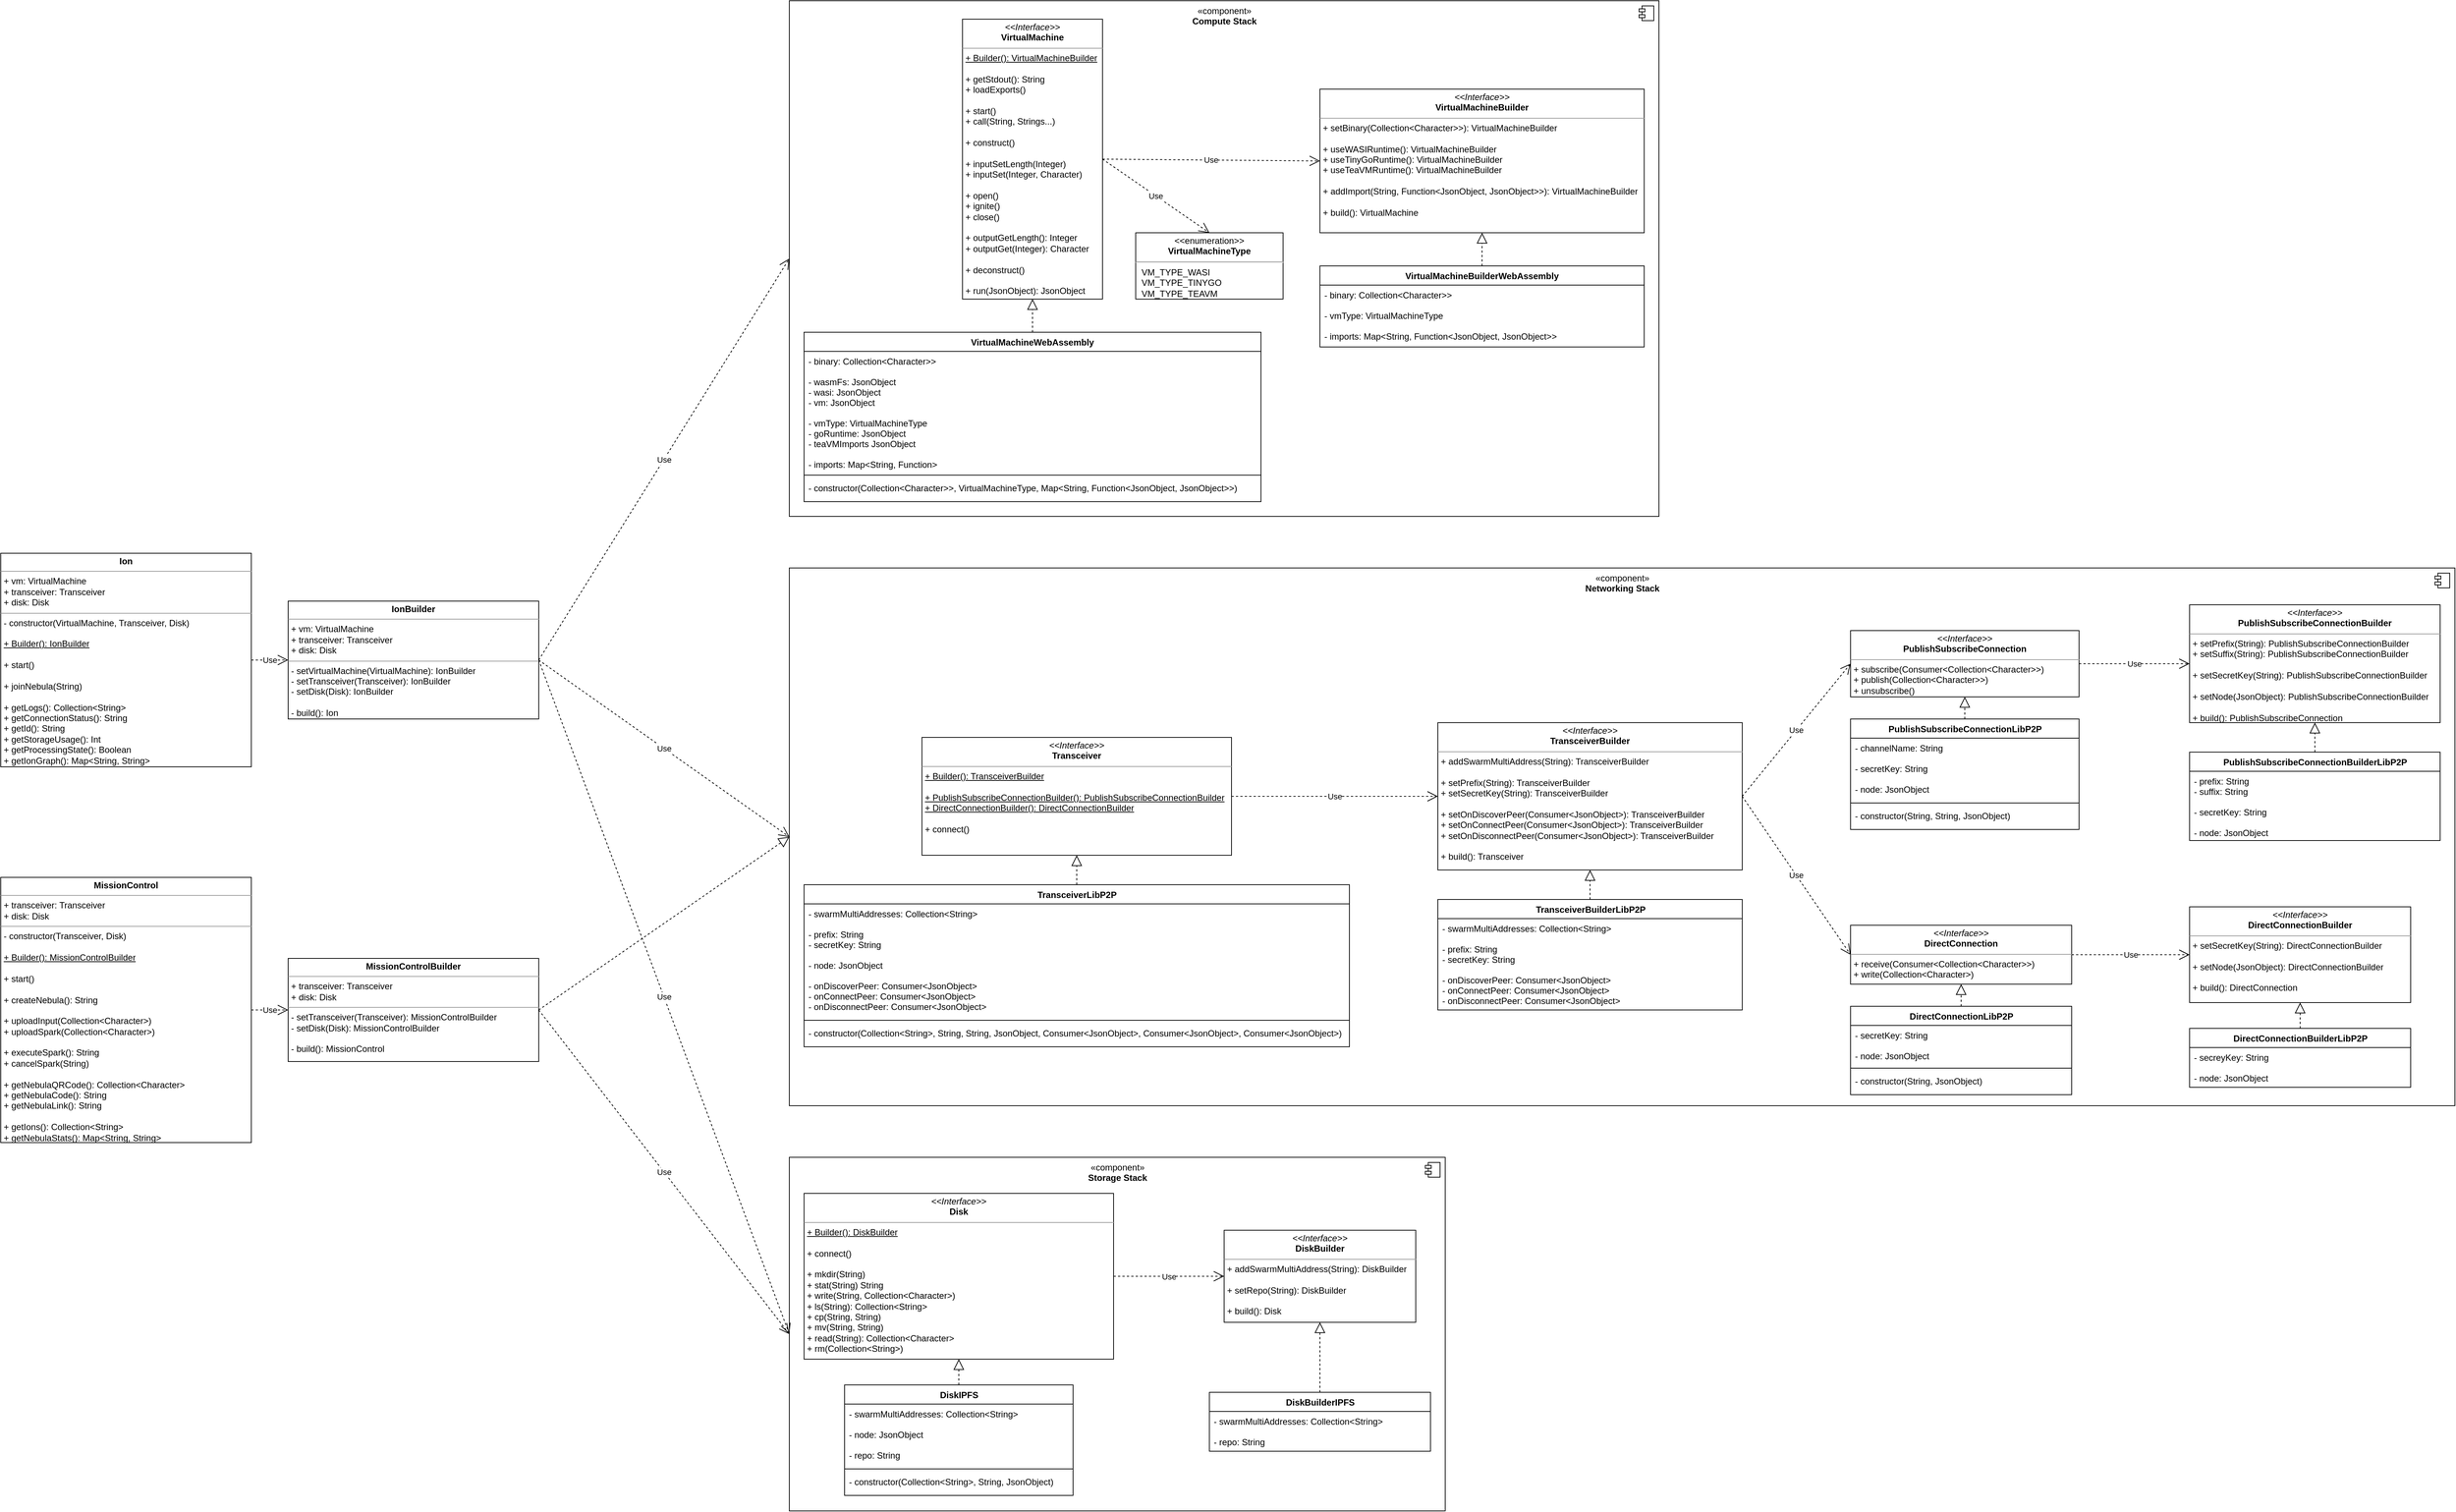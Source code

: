 <mxfile version="13.6.5">
    <diagram id="6hGFLwfOUW9BJ-s0fimq" name="Page-1">
        <mxGraphModel dx="5829" dy="3942" grid="1" gridSize="10" guides="1" tooltips="1" connect="1" arrows="1" fold="1" page="1" pageScale="1" pageWidth="827" pageHeight="1169" math="0" shadow="0">
            <root>
                <mxCell id="0"/>
                <mxCell id="1" parent="0"/>
                <mxCell id="84" value="«component»&lt;br&gt;&lt;b&gt;Storage Stack&lt;/b&gt;" style="html=1;dropTarget=0;verticalAlign=top;" vertex="1" parent="1">
                    <mxGeometry x="30" y="1480" width="890" height="480" as="geometry"/>
                </mxCell>
                <mxCell id="85" value="" style="shape=component;jettyWidth=8;jettyHeight=4;" vertex="1" parent="84">
                    <mxGeometry x="1" width="20" height="20" relative="1" as="geometry">
                        <mxPoint x="-27" y="7" as="offset"/>
                    </mxGeometry>
                </mxCell>
                <mxCell id="82" value="«component»&lt;br&gt;&lt;b&gt;Networking Stack&lt;/b&gt;" style="html=1;dropTarget=0;verticalAlign=top;" vertex="1" parent="1">
                    <mxGeometry x="30" y="680" width="2260" height="730" as="geometry"/>
                </mxCell>
                <mxCell id="83" value="" style="shape=component;jettyWidth=8;jettyHeight=4;" vertex="1" parent="82">
                    <mxGeometry x="1" width="20" height="20" relative="1" as="geometry">
                        <mxPoint x="-27" y="7" as="offset"/>
                    </mxGeometry>
                </mxCell>
                <mxCell id="40" value="&lt;p style=&quot;margin: 0px ; margin-top: 4px ; text-align: center&quot;&gt;&lt;i&gt;&amp;lt;&amp;lt;Interface&amp;gt;&amp;gt;&lt;/i&gt;&lt;br&gt;&lt;b&gt;DirectConnection&lt;/b&gt;&lt;/p&gt;&lt;hr size=&quot;1&quot;&gt;&lt;p style=&quot;margin: 0px ; margin-left: 4px&quot;&gt;+ receive(Consumer&amp;lt;Collection&amp;lt;Character&amp;gt;&amp;gt;)&lt;br&gt;&lt;/p&gt;&lt;p style=&quot;margin: 0px ; margin-left: 4px&quot;&gt;+ write(Collection&amp;lt;Character&amp;gt;)&lt;/p&gt;" style="verticalAlign=top;align=left;overflow=fill;fontSize=12;fontFamily=Helvetica;html=1;" parent="1" vertex="1">
                    <mxGeometry x="1470" y="1165" width="300" height="80" as="geometry"/>
                </mxCell>
                <mxCell id="41" value="" style="endArrow=block;dashed=1;endFill=0;endSize=12;html=1;entryX=0.5;entryY=1;entryDx=0;entryDy=0;exitX=0.5;exitY=0;exitDx=0;exitDy=0;" parent="1" source="32" target="40" edge="1">
                    <mxGeometry width="160" relative="1" as="geometry">
                        <mxPoint x="1370" y="1295" as="sourcePoint"/>
                        <mxPoint x="1530" y="1295" as="targetPoint"/>
                    </mxGeometry>
                </mxCell>
                <mxCell id="42" value="&lt;p style=&quot;margin: 0px ; margin-top: 4px ; text-align: center&quot;&gt;&lt;i&gt;&amp;lt;&amp;lt;Interface&amp;gt;&amp;gt;&lt;/i&gt;&lt;br&gt;&lt;b&gt;DirectConnectionBuilder&lt;/b&gt;&lt;/p&gt;&lt;hr size=&quot;1&quot;&gt;&lt;p style=&quot;margin: 0px ; margin-left: 4px&quot;&gt;+ setSecretKey(String): DirectConnectionBuilder&lt;/p&gt;&lt;p style=&quot;margin: 0px ; margin-left: 4px&quot;&gt;&lt;br&gt;&lt;/p&gt;&lt;p style=&quot;margin: 0px ; margin-left: 4px&quot;&gt;+ setNode(JsonObject): DirectConnectionBuilder&lt;/p&gt;&lt;p style=&quot;margin: 0px ; margin-left: 4px&quot;&gt;&lt;br&gt;&lt;/p&gt;&lt;p style=&quot;margin: 0px ; margin-left: 4px&quot;&gt;+ build(): DirectConnection&lt;/p&gt;" style="verticalAlign=top;align=left;overflow=fill;fontSize=12;fontFamily=Helvetica;html=1;" parent="1" vertex="1">
                    <mxGeometry x="1930" y="1140" width="300" height="130" as="geometry"/>
                </mxCell>
                <mxCell id="43" value="" style="endArrow=block;dashed=1;endFill=0;endSize=12;html=1;entryX=0.5;entryY=1;entryDx=0;entryDy=0;exitX=0.5;exitY=0;exitDx=0;exitDy=0;" parent="1" source="36" target="42" edge="1">
                    <mxGeometry width="160" relative="1" as="geometry">
                        <mxPoint x="1680" y="1295" as="sourcePoint"/>
                        <mxPoint x="1840" y="1295" as="targetPoint"/>
                    </mxGeometry>
                </mxCell>
                <mxCell id="45" value="&lt;p style=&quot;margin: 0px ; margin-top: 4px ; text-align: center&quot;&gt;&lt;i&gt;&amp;lt;&amp;lt;Interface&amp;gt;&amp;gt;&lt;/i&gt;&lt;br&gt;&lt;b&gt;PublishSubscribeConnection&lt;/b&gt;&lt;/p&gt;&lt;hr size=&quot;1&quot;&gt;&lt;p style=&quot;margin: 0px ; margin-left: 4px&quot;&gt;+ subscribe(Consumer&amp;lt;Collection&amp;lt;Character&amp;gt;&amp;gt;)&lt;/p&gt;&lt;p style=&quot;margin: 0px ; margin-left: 4px&quot;&gt;+ publish(Collection&amp;lt;Character&amp;gt;&amp;gt;)&lt;/p&gt;&lt;p style=&quot;margin: 0px ; margin-left: 4px&quot;&gt;+ unsubscribe()&lt;/p&gt;" style="verticalAlign=top;align=left;overflow=fill;fontSize=12;fontFamily=Helvetica;html=1;" parent="1" vertex="1">
                    <mxGeometry x="1470" y="765" width="310" height="90" as="geometry"/>
                </mxCell>
                <mxCell id="46" value="" style="endArrow=block;dashed=1;endFill=0;endSize=12;html=1;entryX=0.5;entryY=1;entryDx=0;entryDy=0;exitX=0.5;exitY=0;exitDx=0;exitDy=0;" parent="1" source="23" target="45" edge="1">
                    <mxGeometry width="160" relative="1" as="geometry">
                        <mxPoint x="1450" y="1105" as="sourcePoint"/>
                        <mxPoint x="1610" y="1105" as="targetPoint"/>
                    </mxGeometry>
                </mxCell>
                <mxCell id="47" value="&lt;p style=&quot;margin: 0px ; margin-top: 4px ; text-align: center&quot;&gt;&lt;i&gt;&amp;lt;&amp;lt;Interface&amp;gt;&amp;gt;&lt;/i&gt;&lt;br&gt;&lt;b&gt;PublishSubscribeConnectionBuilder&lt;/b&gt;&lt;/p&gt;&lt;hr size=&quot;1&quot;&gt;&lt;p style=&quot;margin: 0px ; margin-left: 4px&quot;&gt;+ setPrefix(String): PublishSubscribeConnectionBuilder&lt;/p&gt;&lt;p style=&quot;margin: 0px ; margin-left: 4px&quot;&gt;+ setSuffix(String): PublishSubscribeConnectionBuilder&lt;/p&gt;&lt;p style=&quot;margin: 0px ; margin-left: 4px&quot;&gt;&lt;br&gt;&lt;/p&gt;&lt;p style=&quot;margin: 0px ; margin-left: 4px&quot;&gt;+ setSecretKey(String): PublishSubscribeConnectionBuilder&lt;/p&gt;&lt;p style=&quot;margin: 0px ; margin-left: 4px&quot;&gt;&lt;br&gt;&lt;/p&gt;&lt;p style=&quot;margin: 0px ; margin-left: 4px&quot;&gt;+ setNode(JsonObject): PublishSubscribeConnectionBuilder&lt;/p&gt;&lt;p style=&quot;margin: 0px ; margin-left: 4px&quot;&gt;&lt;br&gt;&lt;/p&gt;&lt;p style=&quot;margin: 0px ; margin-left: 4px&quot;&gt;+ build(): PublishSubscribeConnection&lt;/p&gt;" style="verticalAlign=top;align=left;overflow=fill;fontSize=12;fontFamily=Helvetica;html=1;" parent="1" vertex="1">
                    <mxGeometry x="1930" y="730" width="340" height="160" as="geometry"/>
                </mxCell>
                <mxCell id="51" value="" style="endArrow=block;dashed=1;endFill=0;endSize=12;html=1;entryX=0.5;entryY=1;entryDx=0;entryDy=0;exitX=0.5;exitY=0;exitDx=0;exitDy=0;" parent="1" source="28" target="47" edge="1">
                    <mxGeometry width="160" relative="1" as="geometry">
                        <mxPoint x="1865" y="1085" as="sourcePoint"/>
                        <mxPoint x="2025" y="1085" as="targetPoint"/>
                    </mxGeometry>
                </mxCell>
                <mxCell id="52" value="&lt;p style=&quot;margin: 0px ; margin-top: 4px ; text-align: center&quot;&gt;&lt;i&gt;&amp;lt;&amp;lt;Interface&amp;gt;&amp;gt;&lt;/i&gt;&lt;br&gt;&lt;b&gt;TransceiverBuilder&lt;/b&gt;&lt;/p&gt;&lt;hr size=&quot;1&quot;&gt;&lt;p style=&quot;margin: 0px ; margin-left: 4px&quot;&gt;+ addSwarmMultiAddress(String): TransceiverBuilder&lt;br style=&quot;padding: 0px ; margin: 0px&quot;&gt;&lt;br style=&quot;padding: 0px ; margin: 0px&quot;&gt;+ setPrefix(String): TransceiverBuilder&lt;br style=&quot;padding: 0px ; margin: 0px&quot;&gt;+ setSecretKey(String): TransceiverBuilder&lt;br style=&quot;padding: 0px ; margin: 0px&quot;&gt;&lt;br style=&quot;padding: 0px ; margin: 0px&quot;&gt;+ setOnDiscoverPeer(Consumer&amp;lt;JsonObject&amp;gt;): TransceiverBuilder&lt;br style=&quot;padding: 0px ; margin: 0px&quot;&gt;+ setOnConnectPeer(Consumer&amp;lt;JsonObject&amp;gt;): TransceiverBuilder&lt;br style=&quot;padding: 0px ; margin: 0px&quot;&gt;+ setOnDisconnectPeer(Consumer&amp;lt;JsonObject&amp;gt;): TransceiverBuilder&lt;br style=&quot;padding: 0px ; margin: 0px&quot;&gt;&lt;br style=&quot;padding: 0px ; margin: 0px&quot;&gt;+ build(): Transceiver&lt;br&gt;&lt;/p&gt;" style="verticalAlign=top;align=left;overflow=fill;fontSize=12;fontFamily=Helvetica;html=1;" parent="1" vertex="1">
                    <mxGeometry x="910" y="890" width="413" height="200" as="geometry"/>
                </mxCell>
                <mxCell id="sxHCqdWgwuU_68WpSeui-53" value="&lt;p style=&quot;margin: 0px ; margin-top: 4px ; text-align: center&quot;&gt;&lt;i&gt;&amp;lt;&amp;lt;Interface&amp;gt;&amp;gt;&lt;/i&gt;&lt;br&gt;&lt;b&gt;Transceiver&lt;/b&gt;&lt;/p&gt;&lt;hr size=&quot;1&quot;&gt;&lt;p style=&quot;margin: 0px ; margin-left: 4px&quot;&gt;&lt;u&gt;+ Builder(): TransceiverBuilder&lt;br&gt;&lt;br&gt;+ PublishSubscribeConnectionBuilder(): PublishSubscribeConnectionBuilder&lt;br&gt;&lt;/u&gt;&lt;u&gt;+ DirectConnectionBuilder(): DirectConnectionBuilder&lt;br&gt;&lt;/u&gt;&lt;br&gt;+ connect()&lt;br&gt;&lt;/p&gt;" style="verticalAlign=top;align=left;overflow=fill;fontSize=12;fontFamily=Helvetica;html=1;" parent="1" vertex="1">
                    <mxGeometry x="210" y="910" width="420" height="160" as="geometry"/>
                </mxCell>
                <mxCell id="fKdP36l-M5kC6lyTv1g1-52" value="&lt;p style=&quot;margin: 0px ; margin-top: 4px ; text-align: center&quot;&gt;&lt;i&gt;&amp;lt;&amp;lt;Interface&amp;gt;&amp;gt;&lt;/i&gt;&lt;br&gt;&lt;b&gt;Disk&lt;/b&gt;&lt;/p&gt;&lt;hr size=&quot;1&quot;&gt;&lt;p style=&quot;margin: 0px ; margin-left: 4px&quot;&gt;&lt;u&gt;+ Builder(): DiskBuilder&lt;/u&gt;&lt;u&gt;&lt;br&gt;&lt;/u&gt;&lt;br&gt;+ connect()&lt;br&gt;&lt;/p&gt;&lt;p style=&quot;margin: 0px ; margin-left: 4px&quot;&gt;&lt;br&gt;&lt;/p&gt;&lt;p style=&quot;margin: 0px ; margin-left: 4px&quot;&gt;+ mkdir(String)&lt;/p&gt;&lt;p style=&quot;margin: 0px ; margin-left: 4px&quot;&gt;+ stat(String) String&lt;/p&gt;&lt;p style=&quot;margin: 0px ; margin-left: 4px&quot;&gt;+ write(String, Collection&amp;lt;Character&amp;gt;)&lt;/p&gt;&lt;p style=&quot;margin: 0px ; margin-left: 4px&quot;&gt;+ ls(String): Collection&amp;lt;String&amp;gt;&lt;/p&gt;&lt;p style=&quot;margin: 0px ; margin-left: 4px&quot;&gt;+ cp(String, String)&lt;/p&gt;&lt;p style=&quot;margin: 0px ; margin-left: 4px&quot;&gt;+ mv(String, String)&lt;/p&gt;&lt;p style=&quot;margin: 0px ; margin-left: 4px&quot;&gt;+ read(String): Collection&amp;lt;Character&amp;gt;&lt;/p&gt;&lt;p style=&quot;margin: 0px ; margin-left: 4px&quot;&gt;+ rm(Collection&amp;lt;String&amp;gt;)&lt;/p&gt;" style="verticalAlign=top;align=left;overflow=fill;fontSize=12;fontFamily=Helvetica;html=1;" parent="1" vertex="1">
                    <mxGeometry x="50" y="1529" width="420" height="225" as="geometry"/>
                </mxCell>
                <mxCell id="fKdP36l-M5kC6lyTv1g1-57" value="" style="endArrow=block;dashed=1;endFill=0;endSize=12;html=1;entryX=0.5;entryY=1;entryDx=0;entryDy=0;exitX=0.5;exitY=0;exitDx=0;exitDy=0;" parent="1" source="fKdP36l-M5kC6lyTv1g1-53" target="fKdP36l-M5kC6lyTv1g1-52" edge="1">
                    <mxGeometry width="160" relative="1" as="geometry">
                        <mxPoint x="555" y="1909" as="sourcePoint"/>
                        <mxPoint x="715" y="1909" as="targetPoint"/>
                    </mxGeometry>
                </mxCell>
                <mxCell id="fKdP36l-M5kC6lyTv1g1-58" value="&lt;p style=&quot;margin: 0px ; margin-top: 4px ; text-align: center&quot;&gt;&lt;i&gt;&amp;lt;&amp;lt;Interface&amp;gt;&amp;gt;&lt;/i&gt;&lt;br&gt;&lt;b&gt;DiskBuilder&lt;/b&gt;&lt;/p&gt;&lt;hr size=&quot;1&quot;&gt;&lt;p style=&quot;margin: 0px ; margin-left: 4px&quot;&gt;+ addSwarmMultiAddress(String): DiskBuilder&lt;br style=&quot;padding: 0px ; margin: 0px&quot;&gt;&lt;/p&gt;&lt;p style=&quot;margin: 0px ; margin-left: 4px&quot;&gt;&lt;br&gt;&lt;/p&gt;&lt;p style=&quot;margin: 0px ; margin-left: 4px&quot;&gt;+ setRepo(String): DiskBuilder&lt;/p&gt;&lt;p style=&quot;margin: 0px ; margin-left: 4px&quot;&gt;&lt;br&gt;&lt;/p&gt;&lt;p style=&quot;margin: 0px ; margin-left: 4px&quot;&gt;+ build(): Disk&lt;/p&gt;" style="verticalAlign=top;align=left;overflow=fill;fontSize=12;fontFamily=Helvetica;html=1;" parent="1" vertex="1">
                    <mxGeometry x="620" y="1579" width="260" height="125" as="geometry"/>
                </mxCell>
                <mxCell id="fKdP36l-M5kC6lyTv1g1-61" value="" style="endArrow=block;dashed=1;endFill=0;endSize=12;html=1;entryX=0.5;entryY=1;entryDx=0;entryDy=0;exitX=0.5;exitY=0;exitDx=0;exitDy=0;" parent="1" source="fKdP36l-M5kC6lyTv1g1-59" target="fKdP36l-M5kC6lyTv1g1-58" edge="1">
                    <mxGeometry width="160" relative="1" as="geometry">
                        <mxPoint x="1025" y="1739" as="sourcePoint"/>
                        <mxPoint x="1185" y="1739" as="targetPoint"/>
                    </mxGeometry>
                </mxCell>
                <mxCell id="fKdP36l-M5kC6lyTv1g1-69" value="&lt;p style=&quot;margin: 0px ; margin-top: 4px ; text-align: center&quot;&gt;&lt;b&gt;Ion&lt;/b&gt;&lt;/p&gt;&lt;hr size=&quot;1&quot;&gt;&lt;p style=&quot;margin: 0px ; margin-left: 4px&quot;&gt;+ vm: VirtualMachine&lt;/p&gt;&lt;p style=&quot;margin: 0px ; margin-left: 4px&quot;&gt;+ transceiver: Transceiver&lt;/p&gt;&lt;p style=&quot;margin: 0px ; margin-left: 4px&quot;&gt;+ disk: Disk&lt;/p&gt;&lt;hr size=&quot;1&quot;&gt;&lt;p style=&quot;margin: 0px ; margin-left: 4px&quot;&gt;- constructor(VirtualMachine, Transceiver, Disk)&lt;/p&gt;&lt;p style=&quot;margin: 0px ; margin-left: 4px&quot;&gt;&lt;br&gt;&lt;/p&gt;&lt;p style=&quot;margin: 0px ; margin-left: 4px&quot;&gt;&lt;u&gt;+ Builder(): IonBuilder&lt;br&gt;&lt;/u&gt;&lt;/p&gt;&lt;p style=&quot;margin: 0px ; margin-left: 4px&quot;&gt;&lt;br&gt;&lt;/p&gt;&lt;p style=&quot;margin: 0px 0px 0px 4px&quot;&gt;+ start()&lt;/p&gt;&lt;p style=&quot;margin: 0px 0px 0px 4px&quot;&gt;&lt;br&gt;&lt;/p&gt;&lt;p style=&quot;margin: 0px 0px 0px 4px&quot;&gt;+ joinNebula(String)&lt;/p&gt;&lt;p style=&quot;margin: 0px 0px 0px 4px&quot;&gt;&lt;br&gt;&lt;/p&gt;&lt;p style=&quot;margin: 0px 0px 0px 4px&quot;&gt;+ getLogs(): Collection&amp;lt;String&amp;gt;&lt;/p&gt;&lt;p style=&quot;margin: 0px 0px 0px 4px&quot;&gt;+ getConnectionStatus(): String&lt;/p&gt;&lt;p style=&quot;margin: 0px 0px 0px 4px&quot;&gt;+ getId(): String&lt;/p&gt;&lt;p style=&quot;margin: 0px 0px 0px 4px&quot;&gt;+ getStorageUsage(): Int&lt;/p&gt;&lt;p style=&quot;margin: 0px 0px 0px 4px&quot;&gt;+ getProcessingState(): Boolean&lt;/p&gt;&lt;p style=&quot;margin: 0px 0px 0px 4px&quot;&gt;+ getIonGraph(): Map&amp;lt;String, String&amp;gt;&lt;/p&gt;" style="verticalAlign=top;align=left;overflow=fill;fontSize=12;fontFamily=Helvetica;html=1;" parent="1" vertex="1">
                    <mxGeometry x="-1040" y="660" width="340" height="290" as="geometry"/>
                </mxCell>
                <mxCell id="fKdP36l-M5kC6lyTv1g1-70" value="&lt;p style=&quot;margin: 0px ; margin-top: 4px ; text-align: center&quot;&gt;&lt;b&gt;IonBuilder&lt;/b&gt;&lt;br&gt;&lt;/p&gt;&lt;hr size=&quot;1&quot;&gt;&lt;p style=&quot;margin: 0px ; margin-left: 4px&quot;&gt;+ vm: VirtualMachine&lt;/p&gt;&lt;p style=&quot;margin: 0px ; margin-left: 4px&quot;&gt;+ transceiver: Transceiver&lt;/p&gt;&lt;p style=&quot;margin: 0px ; margin-left: 4px&quot;&gt;+ disk: Disk&lt;/p&gt;&lt;hr size=&quot;1&quot;&gt;&lt;p style=&quot;margin: 0px ; margin-left: 4px&quot;&gt;- setVirtualMachine(VirtualMachine): IonBuilder&lt;/p&gt;&lt;p style=&quot;margin: 0px ; margin-left: 4px&quot;&gt;- setTransceiver(Transceiver): IonBuilder&lt;/p&gt;&lt;p style=&quot;margin: 0px ; margin-left: 4px&quot;&gt;- setDisk(Disk): IonBuilder&lt;/p&gt;&lt;p style=&quot;margin: 0px ; margin-left: 4px&quot;&gt;&lt;br&gt;&lt;/p&gt;&lt;p style=&quot;margin: 0px ; margin-left: 4px&quot;&gt;- build(): Ion&lt;/p&gt;" style="verticalAlign=top;align=left;overflow=fill;fontSize=12;fontFamily=Helvetica;html=1;" parent="1" vertex="1">
                    <mxGeometry x="-650" y="725" width="340" height="160" as="geometry"/>
                </mxCell>
                <mxCell id="fKdP36l-M5kC6lyTv1g1-71" value="&lt;p style=&quot;margin: 0px ; margin-top: 4px ; text-align: center&quot;&gt;&lt;b&gt;MissionControl&lt;/b&gt;&lt;/p&gt;&lt;hr size=&quot;1&quot;&gt;&lt;p style=&quot;margin: 0px ; margin-left: 4px&quot;&gt;&lt;span&gt;+ transceiver: Transceiver&lt;/span&gt;&lt;br&gt;&lt;/p&gt;&lt;p style=&quot;margin: 0px ; margin-left: 4px&quot;&gt;+ disk: Disk&lt;/p&gt;&lt;hr size=&quot;1&quot;&gt;&lt;p style=&quot;margin: 0px ; margin-left: 4px&quot;&gt;- constructor(Transceiver, Disk)&lt;/p&gt;&lt;p style=&quot;margin: 0px ; margin-left: 4px&quot;&gt;&lt;br&gt;&lt;/p&gt;&lt;p style=&quot;margin: 0px ; margin-left: 4px&quot;&gt;&lt;u&gt;+ Builder(): MissionControlBuilder&lt;br&gt;&lt;/u&gt;&lt;/p&gt;&lt;p style=&quot;margin: 0px ; margin-left: 4px&quot;&gt;&lt;br&gt;&lt;/p&gt;&lt;p style=&quot;margin: 0px 0px 0px 4px&quot;&gt;+ start()&lt;/p&gt;&lt;p style=&quot;margin: 0px 0px 0px 4px&quot;&gt;&lt;br&gt;&lt;/p&gt;&lt;p style=&quot;margin: 0px 0px 0px 4px&quot;&gt;+ createNebula(): String&lt;/p&gt;&lt;p style=&quot;margin: 0px 0px 0px 4px&quot;&gt;&lt;br&gt;&lt;/p&gt;&lt;p style=&quot;margin: 0px 0px 0px 4px&quot;&gt;+ uploadInput(Collection&amp;lt;Character&amp;gt;)&lt;/p&gt;&lt;p style=&quot;margin: 0px 0px 0px 4px&quot;&gt;+ uploadSpark(Collection&amp;lt;Character&amp;gt;)&lt;/p&gt;&lt;p style=&quot;margin: 0px 0px 0px 4px&quot;&gt;&lt;br&gt;&lt;/p&gt;&lt;p style=&quot;margin: 0px 0px 0px 4px&quot;&gt;+ executeSpark(): String&lt;/p&gt;&lt;p style=&quot;margin: 0px 0px 0px 4px&quot;&gt;+ cancelSpark(String)&lt;/p&gt;&lt;p style=&quot;margin: 0px 0px 0px 4px&quot;&gt;&lt;br&gt;&lt;/p&gt;&lt;p style=&quot;margin: 0px 0px 0px 4px&quot;&gt;+ getNebulaQRCode(): Collection&amp;lt;Character&amp;gt;&lt;/p&gt;&lt;p style=&quot;margin: 0px 0px 0px 4px&quot;&gt;+ getNebulaCode(): String&lt;/p&gt;&lt;p style=&quot;margin: 0px 0px 0px 4px&quot;&gt;+ getNebulaLink(): String&lt;/p&gt;&lt;p style=&quot;margin: 0px 0px 0px 4px&quot;&gt;&lt;br&gt;&lt;/p&gt;&lt;p style=&quot;margin: 0px 0px 0px 4px&quot;&gt;+ getIons(): Collection&amp;lt;String&amp;gt;&lt;/p&gt;&lt;p style=&quot;margin: 0px 0px 0px 4px&quot;&gt;+ getNebulaStats(): Map&amp;lt;String, String&amp;gt;&lt;/p&gt;" style="verticalAlign=top;align=left;overflow=fill;fontSize=12;fontFamily=Helvetica;html=1;" parent="1" vertex="1">
                    <mxGeometry x="-1040" y="1100" width="340" height="360" as="geometry"/>
                </mxCell>
                <mxCell id="fKdP36l-M5kC6lyTv1g1-72" value="&lt;p style=&quot;margin: 0px ; margin-top: 4px ; text-align: center&quot;&gt;&lt;b&gt;MissionControlBuilder&lt;/b&gt;&lt;br&gt;&lt;/p&gt;&lt;hr size=&quot;1&quot;&gt;&lt;p style=&quot;margin: 0px ; margin-left: 4px&quot;&gt;&lt;span&gt;+ transceiver: Transceiver&lt;/span&gt;&lt;br&gt;&lt;/p&gt;&lt;p style=&quot;margin: 0px ; margin-left: 4px&quot;&gt;+ disk: Disk&lt;/p&gt;&lt;hr size=&quot;1&quot;&gt;&lt;p style=&quot;margin: 0px ; margin-left: 4px&quot;&gt;&lt;span&gt;- setTransceiver(Transceiver): MissionControlBuilder&lt;/span&gt;&lt;br&gt;&lt;/p&gt;&lt;p style=&quot;margin: 0px ; margin-left: 4px&quot;&gt;- setDisk(Disk): MissionControlBuilder&lt;/p&gt;&lt;p style=&quot;margin: 0px ; margin-left: 4px&quot;&gt;&lt;br&gt;&lt;/p&gt;&lt;p style=&quot;margin: 0px ; margin-left: 4px&quot;&gt;- build(): MissionControl&lt;/p&gt;" style="verticalAlign=top;align=left;overflow=fill;fontSize=12;fontFamily=Helvetica;html=1;" parent="1" vertex="1">
                    <mxGeometry x="-650" y="1210" width="340" height="140" as="geometry"/>
                </mxCell>
                <mxCell id="55" value="" style="endArrow=block;dashed=1;endFill=0;endSize=12;html=1;entryX=0.5;entryY=1;entryDx=0;entryDy=0;exitX=0.5;exitY=0;exitDx=0;exitDy=0;" edge="1" parent="1" source="15" target="sxHCqdWgwuU_68WpSeui-53">
                    <mxGeometry width="160" relative="1" as="geometry">
                        <mxPoint x="-330" y="1230" as="sourcePoint"/>
                        <mxPoint x="-170" y="1230" as="targetPoint"/>
                    </mxGeometry>
                </mxCell>
                <mxCell id="56" value="" style="endArrow=block;dashed=1;endFill=0;endSize=12;html=1;entryX=0.5;entryY=1;entryDx=0;entryDy=0;exitX=0.5;exitY=0;exitDx=0;exitDy=0;" edge="1" parent="1" source="19" target="52">
                    <mxGeometry width="160" relative="1" as="geometry">
                        <mxPoint x="1080" y="1380" as="sourcePoint"/>
                        <mxPoint x="1240" y="1380" as="targetPoint"/>
                    </mxGeometry>
                </mxCell>
                <mxCell id="57" value="Use" style="endArrow=open;endSize=12;dashed=1;html=1;entryX=0;entryY=0.5;entryDx=0;entryDy=0;exitX=1;exitY=0.5;exitDx=0;exitDy=0;" edge="1" parent="1" source="fKdP36l-M5kC6lyTv1g1-70" target="75">
                    <mxGeometry width="160" relative="1" as="geometry">
                        <mxPoint x="-170" y="820" as="sourcePoint"/>
                        <mxPoint x="-60" y="430" as="targetPoint"/>
                    </mxGeometry>
                </mxCell>
                <mxCell id="58" value="Use" style="endArrow=open;endSize=12;dashed=1;html=1;entryX=0;entryY=0.5;entryDx=0;entryDy=0;exitX=1;exitY=0.5;exitDx=0;exitDy=0;" edge="1" parent="1" source="fKdP36l-M5kC6lyTv1g1-70" target="82">
                    <mxGeometry width="160" relative="1" as="geometry">
                        <mxPoint x="-160" y="880" as="sourcePoint"/>
                        <mxPoint x="70" y="1030" as="targetPoint"/>
                    </mxGeometry>
                </mxCell>
                <mxCell id="59" value="Use" style="endArrow=open;endSize=12;dashed=1;html=1;entryX=0;entryY=0.5;entryDx=0;entryDy=0;exitX=1;exitY=0.5;exitDx=0;exitDy=0;" edge="1" parent="1" source="fKdP36l-M5kC6lyTv1g1-70" target="84">
                    <mxGeometry width="160" relative="1" as="geometry">
                        <mxPoint x="-160" y="960" as="sourcePoint"/>
                        <mxPoint x="-80" y="1070" as="targetPoint"/>
                    </mxGeometry>
                </mxCell>
                <mxCell id="60" value="Use" style="endArrow=open;endSize=12;dashed=1;html=1;exitX=1;exitY=0.5;exitDx=0;exitDy=0;entryX=0;entryY=0.5;entryDx=0;entryDy=0;" edge="1" parent="1" source="fKdP36l-M5kC6lyTv1g1-72" target="84">
                    <mxGeometry width="160" relative="1" as="geometry">
                        <mxPoint x="-150" y="1390" as="sourcePoint"/>
                        <mxPoint x="120" y="1740" as="targetPoint"/>
                    </mxGeometry>
                </mxCell>
                <mxCell id="61" value="" style="endArrow=block;dashed=1;endFill=0;endSize=12;html=1;entryX=0;entryY=0.5;entryDx=0;entryDy=0;exitX=1;exitY=0.5;exitDx=0;exitDy=0;" edge="1" parent="1" source="fKdP36l-M5kC6lyTv1g1-72" target="82">
                    <mxGeometry width="160" relative="1" as="geometry">
                        <mxPoint x="-180" y="1320" as="sourcePoint"/>
                        <mxPoint x="230" y="1070" as="targetPoint"/>
                    </mxGeometry>
                </mxCell>
                <mxCell id="64" value="Use" style="endArrow=open;endSize=12;dashed=1;html=1;exitX=1;exitY=0.5;exitDx=0;exitDy=0;entryX=0;entryY=0.5;entryDx=0;entryDy=0;" edge="1" parent="1" source="fKdP36l-M5kC6lyTv1g1-52" target="fKdP36l-M5kC6lyTv1g1-58">
                    <mxGeometry width="160" relative="1" as="geometry">
                        <mxPoint x="570" y="1549" as="sourcePoint"/>
                        <mxPoint x="730" y="1549" as="targetPoint"/>
                    </mxGeometry>
                </mxCell>
                <mxCell id="65" value="Use" style="endArrow=open;endSize=12;dashed=1;html=1;entryX=0;entryY=0.5;entryDx=0;entryDy=0;exitX=1;exitY=0.5;exitDx=0;exitDy=0;" edge="1" parent="1" source="sxHCqdWgwuU_68WpSeui-53" target="52">
                    <mxGeometry width="160" relative="1" as="geometry">
                        <mxPoint x="560" y="870" as="sourcePoint"/>
                        <mxPoint x="720" y="870" as="targetPoint"/>
                    </mxGeometry>
                </mxCell>
                <mxCell id="66" value="Use" style="endArrow=open;endSize=12;dashed=1;html=1;entryX=0;entryY=0.5;entryDx=0;entryDy=0;exitX=1;exitY=0.5;exitDx=0;exitDy=0;" edge="1" parent="1" source="52" target="45">
                    <mxGeometry width="160" relative="1" as="geometry">
                        <mxPoint x="1010" y="840" as="sourcePoint"/>
                        <mxPoint x="1170" y="840" as="targetPoint"/>
                    </mxGeometry>
                </mxCell>
                <mxCell id="67" value="Use" style="endArrow=open;endSize=12;dashed=1;html=1;entryX=0;entryY=0.5;entryDx=0;entryDy=0;exitX=1;exitY=0.5;exitDx=0;exitDy=0;" edge="1" parent="1" source="52" target="40">
                    <mxGeometry width="160" relative="1" as="geometry">
                        <mxPoint x="1080" y="690" as="sourcePoint"/>
                        <mxPoint x="1240" y="690" as="targetPoint"/>
                    </mxGeometry>
                </mxCell>
                <mxCell id="68" value="Use" style="endArrow=open;endSize=12;dashed=1;html=1;entryX=0;entryY=0.5;entryDx=0;entryDy=0;exitX=1;exitY=0.5;exitDx=0;exitDy=0;" edge="1" parent="1" source="45" target="47">
                    <mxGeometry width="160" relative="1" as="geometry">
                        <mxPoint x="1590" y="675" as="sourcePoint"/>
                        <mxPoint x="1750" y="675" as="targetPoint"/>
                    </mxGeometry>
                </mxCell>
                <mxCell id="69" value="Use" style="endArrow=open;endSize=12;dashed=1;html=1;exitX=1;exitY=0.5;exitDx=0;exitDy=0;entryX=0;entryY=0.5;entryDx=0;entryDy=0;" edge="1" parent="1" source="40" target="42">
                    <mxGeometry width="160" relative="1" as="geometry">
                        <mxPoint x="1810" y="1435" as="sourcePoint"/>
                        <mxPoint x="1970" y="1435" as="targetPoint"/>
                    </mxGeometry>
                </mxCell>
                <mxCell id="70" value="Use" style="endArrow=open;endSize=12;dashed=1;html=1;entryX=0;entryY=0.5;entryDx=0;entryDy=0;exitX=1;exitY=0.5;exitDx=0;exitDy=0;" edge="1" parent="1" source="fKdP36l-M5kC6lyTv1g1-71" target="fKdP36l-M5kC6lyTv1g1-72">
                    <mxGeometry width="160" relative="1" as="geometry">
                        <mxPoint x="-690" y="1280" as="sourcePoint"/>
                        <mxPoint x="-1200" y="1240" as="targetPoint"/>
                    </mxGeometry>
                </mxCell>
                <mxCell id="71" value="Use" style="endArrow=open;endSize=12;dashed=1;html=1;exitX=1;exitY=0.5;exitDx=0;exitDy=0;entryX=0;entryY=0.5;entryDx=0;entryDy=0;" edge="1" parent="1" source="fKdP36l-M5kC6lyTv1g1-69" target="fKdP36l-M5kC6lyTv1g1-70">
                    <mxGeometry width="160" relative="1" as="geometry">
                        <mxPoint x="-770" y="990" as="sourcePoint"/>
                        <mxPoint x="-610" y="990" as="targetPoint"/>
                    </mxGeometry>
                </mxCell>
                <mxCell id="75" value="«component»&lt;br&gt;&lt;b&gt;Compute Stack&lt;/b&gt;" style="html=1;dropTarget=0;verticalAlign=top;" vertex="1" parent="1">
                    <mxGeometry x="30" y="-90" width="1180" height="700" as="geometry"/>
                </mxCell>
                <mxCell id="76" value="" style="shape=component;jettyWidth=8;jettyHeight=4;" vertex="1" parent="75">
                    <mxGeometry x="1" width="20" height="20" relative="1" as="geometry">
                        <mxPoint x="-27" y="7" as="offset"/>
                    </mxGeometry>
                </mxCell>
                <mxCell id="10" value="&lt;p style=&quot;margin: 0px ; margin-top: 4px ; text-align: center&quot;&gt;&amp;lt;&amp;lt;enumeration&amp;gt;&amp;gt;&lt;br&gt;&lt;b&gt;VirtualMachineType&lt;/b&gt;&lt;/p&gt;&lt;hr&gt;&lt;p style=&quot;margin: 0px ; margin-left: 8px ; text-align: left&quot;&gt;VM_TYPE_WASI&lt;br&gt;&lt;/p&gt;&lt;p style=&quot;margin: 0px ; margin-left: 8px ; text-align: left&quot;&gt;VM_TYPE_TINYGO&lt;/p&gt;&lt;p style=&quot;margin: 0px ; margin-left: 8px ; text-align: left&quot;&gt;VM_TYPE_TEAVM&lt;/p&gt;" style="shape=rect;html=1;overflow=fill;whiteSpace=wrap;" parent="1" vertex="1">
                    <mxGeometry x="500" y="225" width="200" height="90" as="geometry"/>
                </mxCell>
                <mxCell id="sxHCqdWgwuU_68WpSeui-55" value="&lt;p style=&quot;margin: 0px ; margin-top: 4px ; text-align: center&quot;&gt;&lt;i&gt;&amp;lt;&amp;lt;Interface&amp;gt;&amp;gt;&lt;/i&gt;&lt;br&gt;&lt;b&gt;VirtualMachineBuilder&lt;/b&gt;&lt;br&gt;&lt;/p&gt;&lt;hr size=&quot;1&quot;&gt;&lt;p style=&quot;margin: 0px ; margin-left: 4px&quot;&gt;&lt;span&gt;+ setBinary(Collection&amp;lt;Character&amp;gt;&amp;gt;): VirtualMachineBuilder&lt;/span&gt;&lt;br&gt;&lt;/p&gt;&lt;p style=&quot;margin: 0px ; margin-left: 4px&quot;&gt;&lt;br&gt;&lt;/p&gt;&lt;p style=&quot;margin: 0px ; margin-left: 4px&quot;&gt;+ useWASIRuntime(): VirtualMachineBuilder&lt;/p&gt;&lt;p style=&quot;margin: 0px ; margin-left: 4px&quot;&gt;+ useTinyGoRuntime(): VirtualMachineBuilder&lt;/p&gt;&lt;p style=&quot;margin: 0px ; margin-left: 4px&quot;&gt;+ useTeaVMRuntime(): VirtualMachineBuilder&lt;/p&gt;&lt;p style=&quot;margin: 0px ; margin-left: 4px&quot;&gt;&lt;br&gt;&lt;/p&gt;&lt;p style=&quot;margin: 0px ; margin-left: 4px&quot;&gt;+ addImport(String, Function&amp;lt;JsonObject, JsonObject&amp;gt;&amp;gt;): VirtualMachineBuilder&lt;/p&gt;&lt;p style=&quot;margin: 0px ; margin-left: 4px&quot;&gt;&lt;br&gt;&lt;/p&gt;&lt;p style=&quot;margin: 0px ; margin-left: 4px&quot;&gt;+ build(): VirtualMachine&lt;/p&gt;" style="verticalAlign=top;align=left;overflow=fill;fontSize=12;fontFamily=Helvetica;html=1;" parent="1" vertex="1">
                    <mxGeometry x="750" y="30" width="440" height="195" as="geometry"/>
                </mxCell>
                <mxCell id="sxHCqdWgwuU_68WpSeui-58" value="&lt;p style=&quot;margin: 0px ; margin-top: 4px ; text-align: center&quot;&gt;&lt;i&gt;&amp;lt;&amp;lt;Interface&amp;gt;&amp;gt;&lt;/i&gt;&lt;br&gt;&lt;span style=&quot;font-weight: 700&quot;&gt;VirtualMachine&lt;/span&gt;&lt;br&gt;&lt;/p&gt;&lt;hr size=&quot;1&quot;&gt;&lt;p style=&quot;margin: 0px ; margin-left: 4px&quot;&gt;&lt;u&gt;+ Builder(): VirtualMachineBuilder&lt;br&gt;&lt;/u&gt;&lt;br&gt;+ getStdout(): String&lt;br&gt;+ loadExports()&lt;br&gt;&lt;br&gt;+ start()&lt;br&gt;+ call(String, Strings...)&lt;br&gt;&lt;br&gt;+ construct()&lt;br&gt;&lt;br&gt;+ inputSetLength(Integer)&lt;br&gt;+ inputSet(Integer, Character)&lt;br&gt;&lt;br&gt;+ open()&lt;br&gt;+ ignite()&lt;br&gt;+ close()&lt;br&gt;&lt;br&gt;+ outputGetLength(): Integer&lt;br&gt;+ outputGet(Integer): Character&lt;br&gt;&lt;br&gt;+ deconstruct()&lt;br&gt;&lt;br&gt;+ run(JsonObject): JsonObject&lt;br&gt;&lt;/p&gt;" style="verticalAlign=top;align=left;overflow=fill;fontSize=12;fontFamily=Helvetica;html=1;" parent="1" vertex="1">
                    <mxGeometry x="265" y="-65" width="190" height="380" as="geometry"/>
                </mxCell>
                <mxCell id="53" value="" style="endArrow=block;dashed=1;endFill=0;endSize=12;html=1;entryX=0.5;entryY=1;entryDx=0;entryDy=0;exitX=0.5;exitY=0;exitDx=0;exitDy=0;" edge="1" parent="1" source="6" target="sxHCqdWgwuU_68WpSeui-58">
                    <mxGeometry width="160" relative="1" as="geometry">
                        <mxPoint x="-130" y="500" as="sourcePoint"/>
                        <mxPoint x="30" y="500" as="targetPoint"/>
                    </mxGeometry>
                </mxCell>
                <mxCell id="54" value="" style="endArrow=block;dashed=1;endFill=0;endSize=12;html=1;entryX=0.5;entryY=1;entryDx=0;entryDy=0;exitX=0.5;exitY=0;exitDx=0;exitDy=0;" edge="1" parent="1" source="11" target="sxHCqdWgwuU_68WpSeui-55">
                    <mxGeometry width="160" relative="1" as="geometry">
                        <mxPoint x="810" y="505" as="sourcePoint"/>
                        <mxPoint x="970" y="505" as="targetPoint"/>
                    </mxGeometry>
                </mxCell>
                <mxCell id="62" value="Use" style="endArrow=open;endSize=12;dashed=1;html=1;entryX=0.5;entryY=0;entryDx=0;entryDy=0;exitX=1;exitY=0.5;exitDx=0;exitDy=0;" edge="1" parent="1" source="sxHCqdWgwuU_68WpSeui-58" target="10">
                    <mxGeometry width="160" relative="1" as="geometry">
                        <mxPoint x="620" y="-110" as="sourcePoint"/>
                        <mxPoint x="780" y="-110" as="targetPoint"/>
                    </mxGeometry>
                </mxCell>
                <mxCell id="63" value="Use" style="endArrow=open;endSize=12;dashed=1;html=1;exitX=1;exitY=0.5;exitDx=0;exitDy=0;entryX=0;entryY=0.5;entryDx=0;entryDy=0;" edge="1" parent="1" source="sxHCqdWgwuU_68WpSeui-58" target="sxHCqdWgwuU_68WpSeui-55">
                    <mxGeometry width="160" relative="1" as="geometry">
                        <mxPoint x="730" y="-40" as="sourcePoint"/>
                        <mxPoint x="890" y="-40" as="targetPoint"/>
                    </mxGeometry>
                </mxCell>
                <mxCell id="15" value="TransceiverLibP2P" style="swimlane;fontStyle=1;align=center;verticalAlign=top;childLayout=stackLayout;horizontal=1;startSize=26;horizontalStack=0;resizeParent=1;resizeParentMax=0;resizeLast=0;collapsible=1;marginBottom=0;html=1;" parent="1" vertex="1">
                    <mxGeometry x="50" y="1110" width="740" height="220" as="geometry"/>
                </mxCell>
                <mxCell id="16" value="- swarmMultiAddresses: Collection&lt;String&gt;&#10;&#10;- prefix: String&#10;- secretKey: String&#10;&#10;- node: JsonObject&#10;&#10;- onDiscoverPeer: Consumer&lt;JsonObject&gt;&#10;- onConnectPeer: Consumer&lt;JsonObject&gt;&#10;- onDisconnectPeer: Consumer&lt;JsonObject&gt;" style="text;strokeColor=none;fillColor=none;align=left;verticalAlign=top;spacingLeft=4;spacingRight=4;overflow=hidden;rotatable=0;points=[[0,0.5],[1,0.5]];portConstraint=eastwest;" parent="15" vertex="1">
                    <mxGeometry y="26" width="740" height="154" as="geometry"/>
                </mxCell>
                <mxCell id="17" value="" style="line;strokeWidth=1;fillColor=none;align=left;verticalAlign=middle;spacingTop=-1;spacingLeft=3;spacingRight=3;rotatable=0;labelPosition=right;points=[];portConstraint=eastwest;" parent="15" vertex="1">
                    <mxGeometry y="180" width="740" height="8" as="geometry"/>
                </mxCell>
                <mxCell id="18" value="- constructor(Collection&amp;lt;String&amp;gt;, String, String, JsonObject, Consumer&amp;lt;JsonObject&amp;gt;, Consumer&amp;lt;JsonObject&amp;gt;, Consumer&amp;lt;JsonObject&amp;gt;)" style="text;strokeColor=none;fillColor=none;align=left;verticalAlign=top;spacingLeft=4;spacingRight=4;overflow=hidden;rotatable=0;points=[[0,0.5],[1,0.5]];portConstraint=eastwest;html=1;" parent="15" vertex="1">
                    <mxGeometry y="188" width="740" height="32" as="geometry"/>
                </mxCell>
                <mxCell id="19" value="TransceiverBuilderLibP2P" style="swimlane;fontStyle=1;align=center;verticalAlign=top;childLayout=stackLayout;horizontal=1;startSize=26;horizontalStack=0;resizeParent=1;resizeParentMax=0;resizeLast=0;collapsible=1;marginBottom=0;html=1;" parent="1" vertex="1">
                    <mxGeometry x="910" y="1130" width="413" height="150" as="geometry">
                        <mxRectangle x="40" y="1250" width="140" height="26" as="alternateBounds"/>
                    </mxGeometry>
                </mxCell>
                <mxCell id="20" value="- swarmMultiAddresses: Collection&lt;String&gt;&#10;&#10;- prefix: String&#10;- secretKey: String&#10;&#10;- onDiscoverPeer: Consumer&lt;JsonObject&gt;&#10;- onConnectPeer: Consumer&lt;JsonObject&gt;&#10;- onDisconnectPeer: Consumer&lt;JsonObject&gt;" style="text;strokeColor=none;fillColor=none;align=left;verticalAlign=top;spacingLeft=4;spacingRight=4;overflow=hidden;rotatable=0;points=[[0,0.5],[1,0.5]];portConstraint=eastwest;" parent="19" vertex="1">
                    <mxGeometry y="26" width="413" height="124" as="geometry"/>
                </mxCell>
                <mxCell id="28" value="PublishSubscribeConnectionBuilderLibP2P" style="swimlane;fontStyle=1;align=center;verticalAlign=top;childLayout=stackLayout;horizontal=1;startSize=26;horizontalStack=0;resizeParent=1;resizeParentMax=0;resizeLast=0;collapsible=1;marginBottom=0;html=1;" parent="1" vertex="1">
                    <mxGeometry x="1930" y="930" width="340" height="120" as="geometry"/>
                </mxCell>
                <mxCell id="29" value="- prefix: String&#10;- suffix: String&#10;&#10;- secretKey: String&#10;&#10;- node: JsonObject" style="text;strokeColor=none;fillColor=none;align=left;verticalAlign=top;spacingLeft=4;spacingRight=4;overflow=hidden;rotatable=0;points=[[0,0.5],[1,0.5]];portConstraint=eastwest;" parent="28" vertex="1">
                    <mxGeometry y="26" width="340" height="94" as="geometry"/>
                </mxCell>
                <mxCell id="23" value="PublishSubscribeConnectionLibP2P" style="swimlane;fontStyle=1;align=center;verticalAlign=top;childLayout=stackLayout;horizontal=1;startSize=26;horizontalStack=0;resizeParent=1;resizeParentMax=0;resizeLast=0;collapsible=1;marginBottom=0;html=1;" parent="1" vertex="1">
                    <mxGeometry x="1470" y="885" width="310" height="150" as="geometry"/>
                </mxCell>
                <mxCell id="24" value="- channelName: String&#10;&#10;- secretKey: String&#10;&#10;- node: JsonObject" style="text;strokeColor=none;fillColor=none;align=left;verticalAlign=top;spacingLeft=4;spacingRight=4;overflow=hidden;rotatable=0;points=[[0,0.5],[1,0.5]];portConstraint=eastwest;" parent="23" vertex="1">
                    <mxGeometry y="26" width="310" height="84" as="geometry"/>
                </mxCell>
                <mxCell id="25" value="" style="line;strokeWidth=1;fillColor=none;align=left;verticalAlign=middle;spacingTop=-1;spacingLeft=3;spacingRight=3;rotatable=0;labelPosition=right;points=[];portConstraint=eastwest;" parent="23" vertex="1">
                    <mxGeometry y="110" width="310" height="8" as="geometry"/>
                </mxCell>
                <mxCell id="26" value="- constructor(String, String, JsonObject)" style="text;strokeColor=none;fillColor=none;align=left;verticalAlign=top;spacingLeft=4;spacingRight=4;overflow=hidden;rotatable=0;points=[[0,0.5],[1,0.5]];portConstraint=eastwest;" parent="23" vertex="1">
                    <mxGeometry y="118" width="310" height="32" as="geometry"/>
                </mxCell>
                <mxCell id="32" value="DirectConnectionLibP2P" style="swimlane;fontStyle=1;align=center;verticalAlign=top;childLayout=stackLayout;horizontal=1;startSize=26;horizontalStack=0;resizeParent=1;resizeParentMax=0;resizeLast=0;collapsible=1;marginBottom=0;html=1;" parent="1" vertex="1">
                    <mxGeometry x="1470" y="1275" width="300" height="120" as="geometry"/>
                </mxCell>
                <mxCell id="33" value="- secretKey: String&#10;&#10;- node: JsonObject" style="text;strokeColor=none;fillColor=none;align=left;verticalAlign=top;spacingLeft=4;spacingRight=4;overflow=hidden;rotatable=0;points=[[0,0.5],[1,0.5]];portConstraint=eastwest;" parent="32" vertex="1">
                    <mxGeometry y="26" width="300" height="54" as="geometry"/>
                </mxCell>
                <mxCell id="34" value="" style="line;strokeWidth=1;fillColor=none;align=left;verticalAlign=middle;spacingTop=-1;spacingLeft=3;spacingRight=3;rotatable=0;labelPosition=right;points=[];portConstraint=eastwest;" parent="32" vertex="1">
                    <mxGeometry y="80" width="300" height="8" as="geometry"/>
                </mxCell>
                <mxCell id="35" value="- constructor(String, JsonObject)" style="text;strokeColor=none;fillColor=none;align=left;verticalAlign=top;spacingLeft=4;spacingRight=4;overflow=hidden;rotatable=0;points=[[0,0.5],[1,0.5]];portConstraint=eastwest;" parent="32" vertex="1">
                    <mxGeometry y="88" width="300" height="32" as="geometry"/>
                </mxCell>
                <mxCell id="36" value="DirectConnectionBuilderLibP2P" style="swimlane;fontStyle=1;align=center;verticalAlign=top;childLayout=stackLayout;horizontal=1;startSize=26;horizontalStack=0;resizeParent=1;resizeParentMax=0;resizeLast=0;collapsible=1;marginBottom=0;html=1;" parent="1" vertex="1">
                    <mxGeometry x="1930" y="1305" width="300" height="80" as="geometry"/>
                </mxCell>
                <mxCell id="37" value="- secreyKey: String&#10;&#10;- node: JsonObject" style="text;strokeColor=none;fillColor=none;align=left;verticalAlign=top;spacingLeft=4;spacingRight=4;overflow=hidden;rotatable=0;points=[[0,0.5],[1,0.5]];portConstraint=eastwest;" parent="36" vertex="1">
                    <mxGeometry y="26" width="300" height="54" as="geometry"/>
                </mxCell>
                <mxCell id="fKdP36l-M5kC6lyTv1g1-53" value="DiskIPFS" style="swimlane;fontStyle=1;align=center;verticalAlign=top;childLayout=stackLayout;horizontal=1;startSize=26;horizontalStack=0;resizeParent=1;resizeParentMax=0;resizeLast=0;collapsible=1;marginBottom=0;html=1;" parent="1" vertex="1">
                    <mxGeometry x="105" y="1789" width="310" height="150" as="geometry"/>
                </mxCell>
                <mxCell id="fKdP36l-M5kC6lyTv1g1-54" value="- swarmMultiAddresses: Collection&lt;String&gt;&#10;&#10;- node: JsonObject&#10;&#10;- repo: String" style="text;strokeColor=none;fillColor=none;align=left;verticalAlign=top;spacingLeft=4;spacingRight=4;overflow=hidden;rotatable=0;points=[[0,0.5],[1,0.5]];portConstraint=eastwest;" parent="fKdP36l-M5kC6lyTv1g1-53" vertex="1">
                    <mxGeometry y="26" width="310" height="84" as="geometry"/>
                </mxCell>
                <mxCell id="fKdP36l-M5kC6lyTv1g1-55" value="" style="line;strokeWidth=1;fillColor=none;align=left;verticalAlign=middle;spacingTop=-1;spacingLeft=3;spacingRight=3;rotatable=0;labelPosition=right;points=[];portConstraint=eastwest;" parent="fKdP36l-M5kC6lyTv1g1-53" vertex="1">
                    <mxGeometry y="110" width="310" height="8" as="geometry"/>
                </mxCell>
                <mxCell id="fKdP36l-M5kC6lyTv1g1-56" value="- constructor(Collection&lt;String&gt;, String, JsonObject)" style="text;strokeColor=none;fillColor=none;align=left;verticalAlign=top;spacingLeft=4;spacingRight=4;overflow=hidden;rotatable=0;points=[[0,0.5],[1,0.5]];portConstraint=eastwest;" parent="fKdP36l-M5kC6lyTv1g1-53" vertex="1">
                    <mxGeometry y="118" width="310" height="32" as="geometry"/>
                </mxCell>
                <mxCell id="fKdP36l-M5kC6lyTv1g1-59" value="DiskBuilderIPFS" style="swimlane;fontStyle=1;align=center;verticalAlign=top;childLayout=stackLayout;horizontal=1;startSize=26;horizontalStack=0;resizeParent=1;resizeParentMax=0;resizeLast=0;collapsible=1;marginBottom=0;html=1;" parent="1" vertex="1">
                    <mxGeometry x="600" y="1799" width="300" height="80" as="geometry"/>
                </mxCell>
                <mxCell id="fKdP36l-M5kC6lyTv1g1-60" value="- swarmMultiAddresses: Collection&lt;String&gt;&#10;&#10;- repo: String" style="text;strokeColor=none;fillColor=none;align=left;verticalAlign=top;spacingLeft=4;spacingRight=4;overflow=hidden;rotatable=0;points=[[0,0.5],[1,0.5]];portConstraint=eastwest;" parent="fKdP36l-M5kC6lyTv1g1-59" vertex="1">
                    <mxGeometry y="26" width="300" height="54" as="geometry"/>
                </mxCell>
                <mxCell id="6" value="VirtualMachineWebAssembly" style="swimlane;fontStyle=1;align=center;verticalAlign=top;childLayout=stackLayout;horizontal=1;startSize=26;horizontalStack=0;resizeParent=1;resizeParentMax=0;resizeLast=0;collapsible=1;marginBottom=0;" parent="1" vertex="1">
                    <mxGeometry x="50" y="360" width="620" height="230" as="geometry"/>
                </mxCell>
                <mxCell id="7" value="- binary: Collection&lt;Character&gt;&gt;&#10;&#10;- wasmFs: JsonObject&#10;- wasi: JsonObject&#10;- vm: JsonObject&#10;&#10;- vmType: VirtualMachineType&#10;- goRuntime: JsonObject&#10;- teaVMImports JsonObject&#10;&#10;- imports: Map&lt;String, Function&gt;" style="text;strokeColor=none;fillColor=none;align=left;verticalAlign=top;spacingLeft=4;spacingRight=4;overflow=hidden;rotatable=0;points=[[0,0.5],[1,0.5]];portConstraint=eastwest;" parent="6" vertex="1">
                    <mxGeometry y="26" width="620" height="164" as="geometry"/>
                </mxCell>
                <mxCell id="8" value="" style="line;strokeWidth=1;fillColor=none;align=left;verticalAlign=middle;spacingTop=-1;spacingLeft=3;spacingRight=3;rotatable=0;labelPosition=right;points=[];portConstraint=eastwest;" parent="6" vertex="1">
                    <mxGeometry y="190" width="620" height="8" as="geometry"/>
                </mxCell>
                <mxCell id="9" value="- constructor(Collection&amp;lt;Character&amp;gt;&amp;gt;, VirtualMachineType, Map&amp;lt;String, Function&amp;lt;JsonObject, JsonObject&amp;gt;&amp;gt;)" style="text;strokeColor=none;fillColor=none;align=left;verticalAlign=top;spacingLeft=4;spacingRight=4;overflow=hidden;rotatable=0;points=[[0,0.5],[1,0.5]];portConstraint=eastwest;html=1;" parent="6" vertex="1">
                    <mxGeometry y="198" width="620" height="32" as="geometry"/>
                </mxCell>
                <mxCell id="11" value="VirtualMachineBuilderWebAssembly" style="swimlane;fontStyle=1;align=center;verticalAlign=top;childLayout=stackLayout;horizontal=1;startSize=26;horizontalStack=0;resizeParent=1;resizeParentMax=0;resizeLast=0;collapsible=1;marginBottom=0;" parent="1" vertex="1">
                    <mxGeometry x="750" y="270" width="440" height="110" as="geometry"/>
                </mxCell>
                <mxCell id="12" value="- binary: Collection&lt;Character&gt;&gt;&#10;&#10;- vmType: VirtualMachineType&#10;&#10;- imports: Map&lt;String, Function&lt;JsonObject, JsonObject&gt;&gt;" style="text;strokeColor=none;fillColor=none;align=left;verticalAlign=top;spacingLeft=4;spacingRight=4;overflow=hidden;rotatable=0;points=[[0,0.5],[1,0.5]];portConstraint=eastwest;" parent="11" vertex="1">
                    <mxGeometry y="26" width="440" height="84" as="geometry"/>
                </mxCell>
            </root>
        </mxGraphModel>
    </diagram>
</mxfile>
